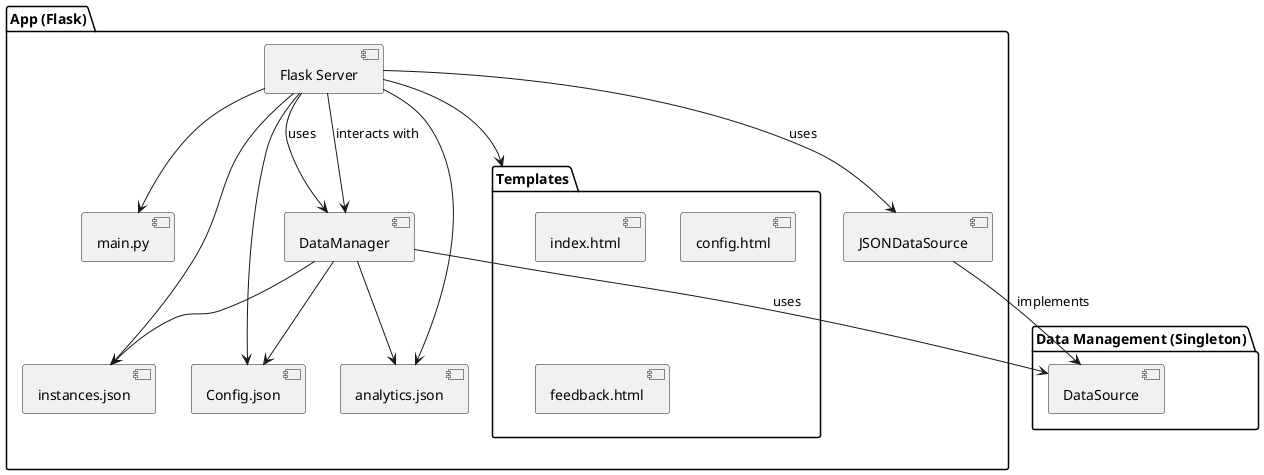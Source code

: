 @startuml

package "App (Flask)" {
  [Flask Server] --> [main.py]
  [Flask Server] --> [Templates]
  [Flask Server] --> [Config.json]
  [Flask Server] --> [DataManager] : uses
  [Flask Server] --> [JSONDataSource] : uses
  [Flask Server] --> [instances.json]
  [Flask Server] --> [analytics.json]
}

package "Templates" {
  [index.html]
  [config.html]
  [feedback.html]
}

package "Data Management (Singleton)" {
  [DataManager] --> [DataSource] : uses
  [DataManager] --> [instances.json]
  [DataManager] --> [analytics.json]
  [DataManager] --> [Config.json]
  [JSONDataSource] --> [DataSource] : implements
}

[Flask Server] --> [DataManager] : interacts with

@enduml
